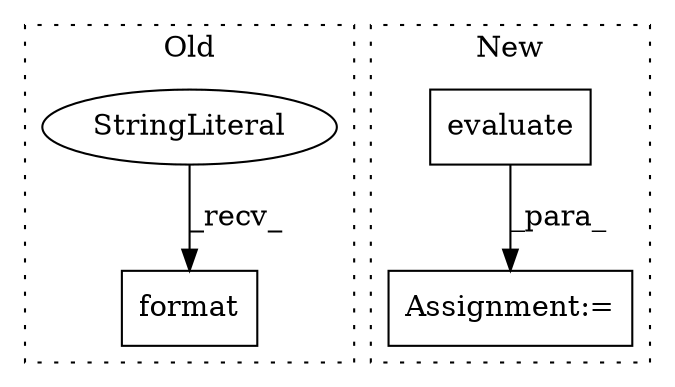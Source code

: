 digraph G {
subgraph cluster0 {
1 [label="format" a="32" s="2743,2755" l="7,1" shape="box"];
3 [label="StringLiteral" a="45" s="2715" l="27" shape="ellipse"];
label = "Old";
style="dotted";
}
subgraph cluster1 {
2 [label="evaluate" a="32" s="2510,2536" l="9,1" shape="box"];
4 [label="Assignment:=" a="7" s="2504" l="1" shape="box"];
label = "New";
style="dotted";
}
2 -> 4 [label="_para_"];
3 -> 1 [label="_recv_"];
}